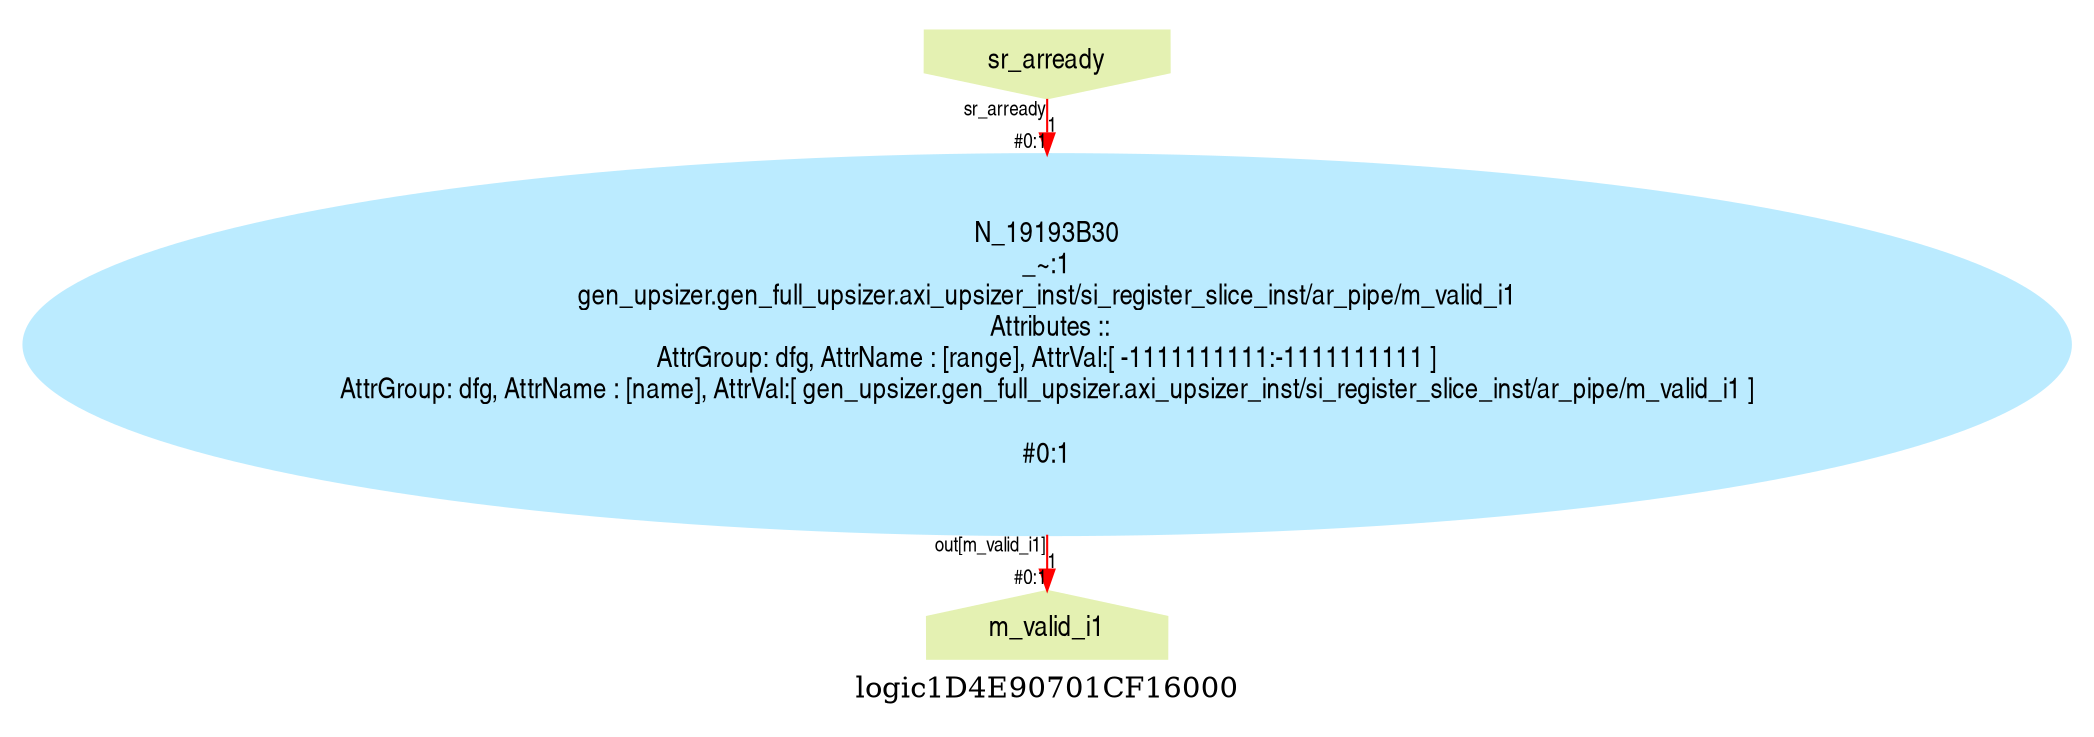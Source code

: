 digraph logic1D4E90701CF16000 {
graph [label="logic1D4E90701CF16000", margin="0.1,0.1", size="100,100", ranksep=0.1, splines=true];
node [style=filled, color="#ffee80", fontname=helveticanarrow];
edge [color="#ff0000", fontsize=10, fontname=helveticanarrow];
{ rank = source;logic1D4E90701CF16000_sr_arready [label="sr_arready", shape=invhouse, color="#e4f1b2"];
}
{ rank = sink;logic1D4E90701CF16000_m_valid_i1 [label="m_valid_i1", shape=house, color="#e4f1b2"];
}
N_19193B30 [label="N_19193B30\n_~:1\ngen_upsizer.gen_full_upsizer.axi_upsizer_inst/si_register_slice_inst/ar_pipe/m_valid_i1\n Attributes ::\nAttrGroup: dfg, AttrName : [range], AttrVal:[ -1111111111:-1111111111 ]\nAttrGroup: dfg, AttrName : [name], AttrVal:[ gen_upsizer.gen_full_upsizer.axi_upsizer_inst/si_register_slice_inst/ar_pipe/m_valid_i1 ]\n\n#0:1\n", color="#bbebff"];
logic1D4E90701CF16000_sr_arready -> N_19193B30 [label="1", taillabel=<sr_arready>, headlabel=<in>, headlabel=<#0:1>];
N_19193B30 -> logic1D4E90701CF16000_m_valid_i1 [label="1", taillabel=<out[m_valid_i1]>, headlabel=<m_valid_i1>, headlabel=<#0:1>];
}
